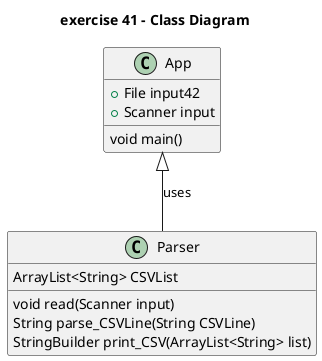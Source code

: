 @startuml

title exercise 41 - Class Diagram


class App {
  +File input42
  +Scanner input
  void main()
}

class Parser {
  ArrayList<String> CSVList
  void read(Scanner input)
  String parse_CSVLine(String CSVLine)
  StringBuilder print_CSV(ArrayList<String> list)
}

App <|-down- Parser: uses

@enduml